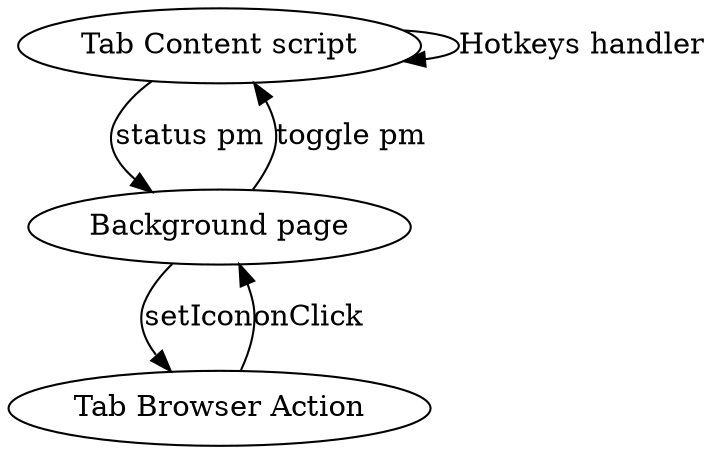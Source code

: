 digraph G {
      2 [label="Tab Content script"];
      1 [label="Background page"];
      5 [label="Tab Browser Action"];
      1 -> 2 [label = "toggle pm"];
      2 -> 1 [label = "status pm"];
      1 -> 5 [label = "setIcon"];
      5 -> 1 [label = "onClick"];
      2 -> 2 [label = "Hotkeys handler"]
      }	